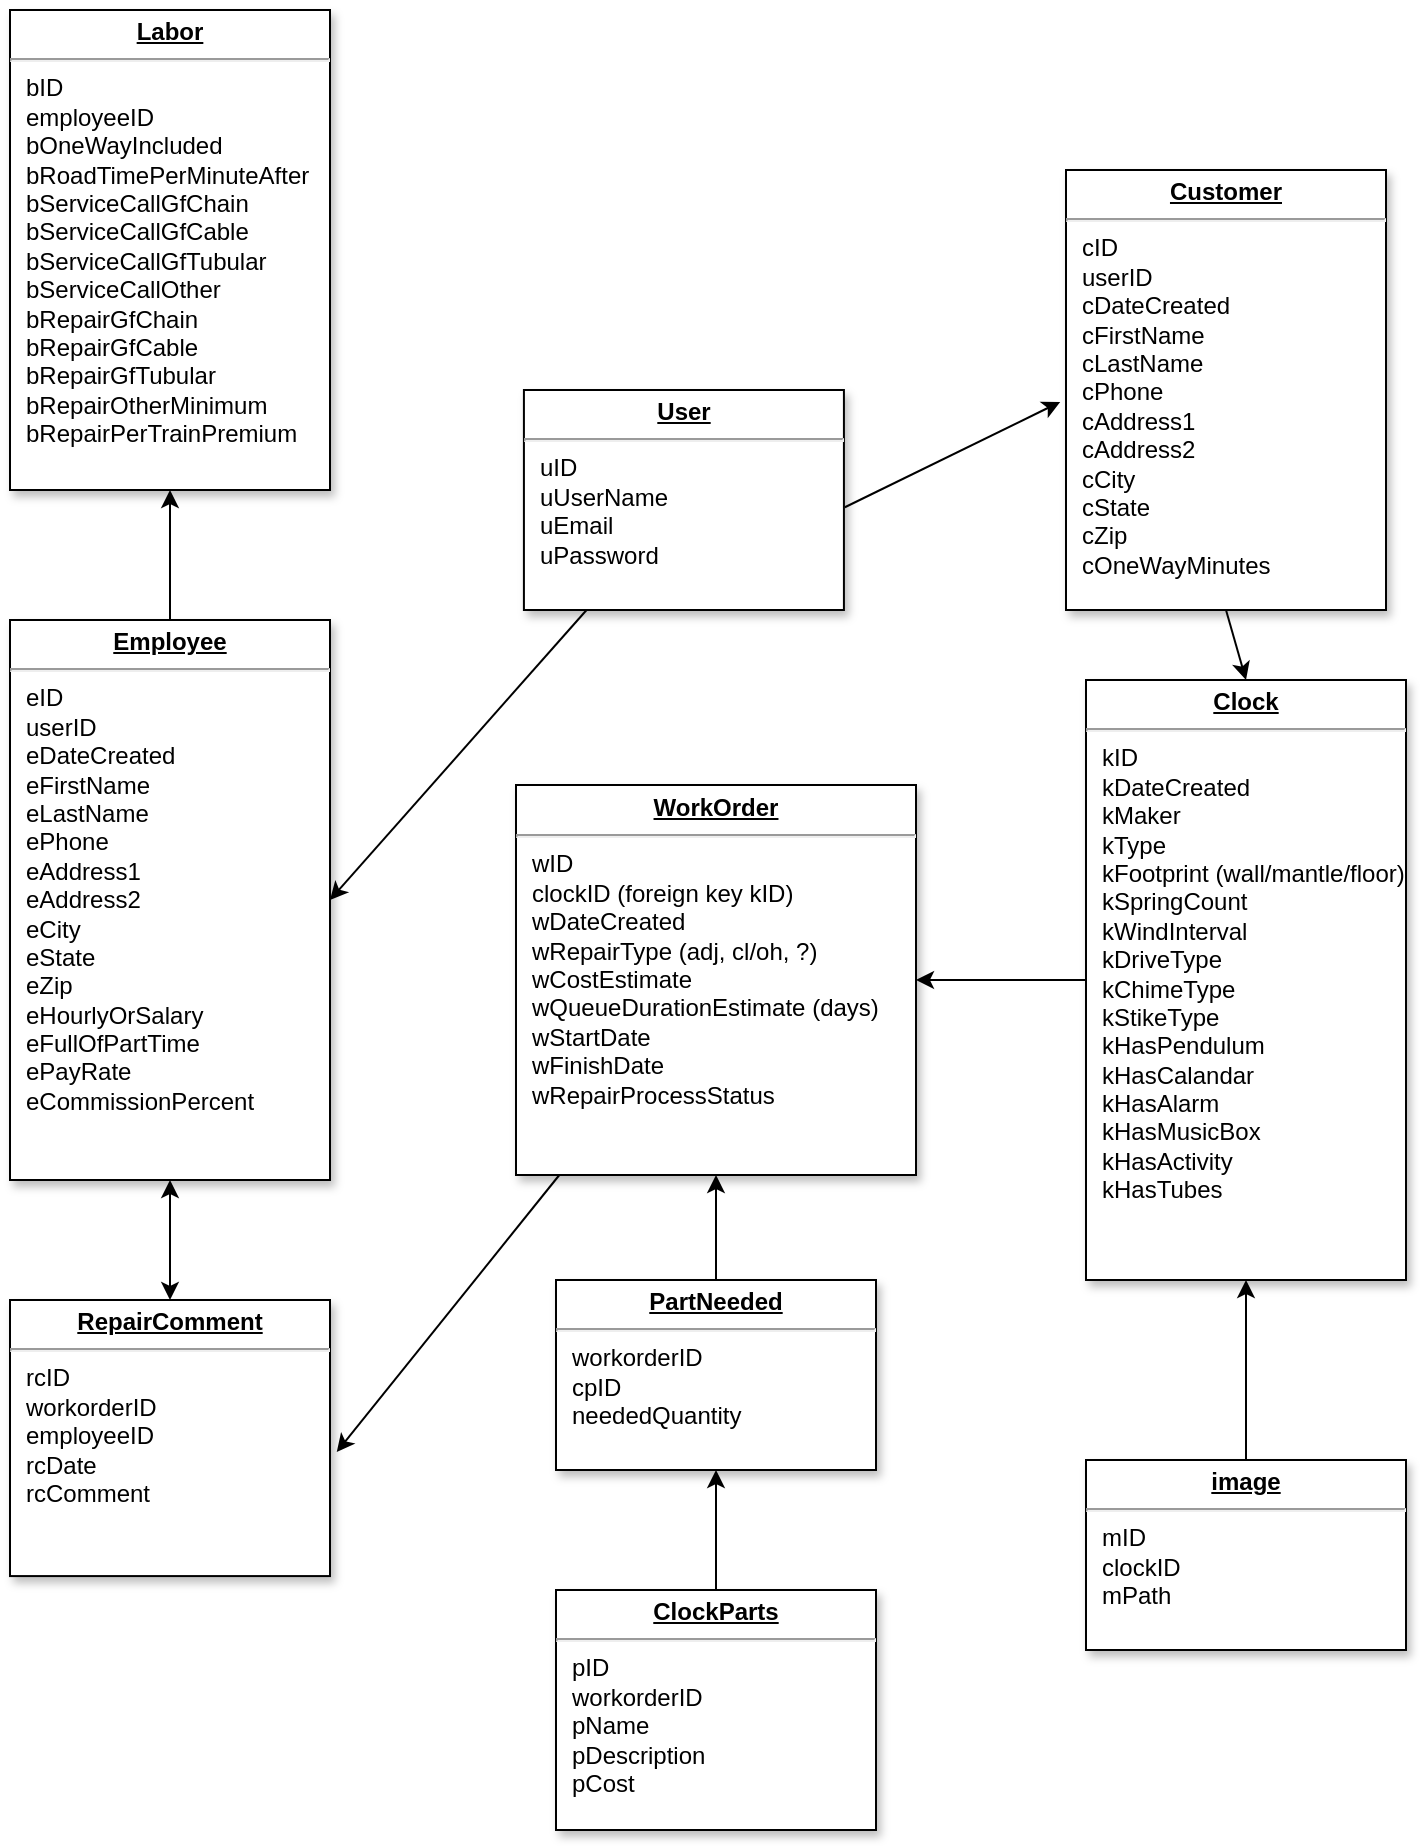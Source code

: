 <mxfile version="13.9.9" type="device"><diagram name="Page-1" id="efa7a0a1-bf9b-a30e-e6df-94a7791c09e9"><mxGraphModel dx="2114" dy="1223" grid="1" gridSize="10" guides="1" tooltips="1" connect="1" arrows="1" fold="1" page="1" pageScale="1" pageWidth="826" pageHeight="1169" background="#ffffff" math="0" shadow="0"><root><mxCell id="0"/><mxCell id="1" parent="0"/><mxCell id="22" value="&lt;p style=&quot;margin: 0px ; margin-top: 4px ; text-align: center ; text-decoration: underline&quot;&gt;&lt;b&gt;Customer&lt;/b&gt;&lt;/p&gt;&lt;hr&gt;&lt;p style=&quot;margin: 0px ; margin-left: 8px&quot;&gt;&lt;span&gt;cID&lt;/span&gt;&lt;br&gt;&lt;/p&gt;&lt;p style=&quot;margin: 0px ; margin-left: 8px&quot;&gt;&lt;span&gt;userID&lt;/span&gt;&lt;/p&gt;&lt;p style=&quot;margin: 0px ; margin-left: 8px&quot;&gt;&lt;span&gt;cDateCreated&lt;/span&gt;&lt;/p&gt;&lt;p style=&quot;margin: 0px ; margin-left: 8px&quot;&gt;cFirstName&lt;/p&gt;&lt;p style=&quot;margin: 0px ; margin-left: 8px&quot;&gt;cLastName&lt;/p&gt;&lt;p style=&quot;margin: 0px ; margin-left: 8px&quot;&gt;cPhone&lt;/p&gt;&lt;p style=&quot;margin: 0px ; margin-left: 8px&quot;&gt;cAddress1&lt;/p&gt;&lt;p style=&quot;margin: 0px ; margin-left: 8px&quot;&gt;cAddress2&lt;/p&gt;&lt;p style=&quot;margin: 0px ; margin-left: 8px&quot;&gt;cCity&lt;/p&gt;&lt;p style=&quot;margin: 0px ; margin-left: 8px&quot;&gt;cState&lt;/p&gt;&lt;p style=&quot;margin: 0px ; margin-left: 8px&quot;&gt;cZip&lt;/p&gt;&lt;p style=&quot;margin: 0px ; margin-left: 8px&quot;&gt;cOneWayMinutes&lt;/p&gt;" style="verticalAlign=top;align=left;overflow=fill;fontSize=12;fontFamily=Helvetica;html=1;shadow=1;" parent="1" vertex="1"><mxGeometry x="588" y="150" width="160" height="220" as="geometry"/></mxCell><mxCell id="27" value="&lt;p style=&quot;margin: 0px ; margin-top: 4px ; text-align: center ; text-decoration: underline&quot;&gt;&lt;strong&gt;Clock&lt;/strong&gt;&lt;/p&gt;&lt;hr&gt;&lt;p style=&quot;margin: 0px ; margin-left: 8px&quot;&gt;kID&lt;/p&gt;&lt;p style=&quot;margin: 0px ; margin-left: 8px&quot;&gt;kDateCreated&lt;/p&gt;&lt;p style=&quot;margin: 0px 0px 0px 8px&quot;&gt;kMaker&lt;/p&gt;&lt;p style=&quot;margin: 0px ; margin-left: 8px&quot;&gt;kType&lt;/p&gt;&lt;p style=&quot;margin: 0px ; margin-left: 8px&quot;&gt;kFootprint (wall/mantle/floor)&lt;/p&gt;&lt;p style=&quot;margin: 0px ; margin-left: 8px&quot;&gt;&lt;span&gt;kSpringCount&lt;/span&gt;&lt;br&gt;&lt;/p&gt;&lt;p style=&quot;margin: 0px ; margin-left: 8px&quot;&gt;kWindInterval&lt;/p&gt;&lt;p style=&quot;margin: 0px ; margin-left: 8px&quot;&gt;kDriveType&lt;/p&gt;&lt;p style=&quot;margin: 0px ; margin-left: 8px&quot;&gt;kChimeType&lt;/p&gt;&lt;p style=&quot;margin: 0px ; margin-left: 8px&quot;&gt;kStikeType&lt;/p&gt;&lt;p style=&quot;margin: 0px ; margin-left: 8px&quot;&gt;kHasPendulum&lt;/p&gt;&lt;p style=&quot;margin: 0px ; margin-left: 8px&quot;&gt;kHasCalandar&lt;/p&gt;&lt;p style=&quot;margin: 0px ; margin-left: 8px&quot;&gt;kHasAlarm&lt;/p&gt;&lt;p style=&quot;margin: 0px ; margin-left: 8px&quot;&gt;kHasMusicBox&lt;/p&gt;&lt;p style=&quot;margin: 0px ; margin-left: 8px&quot;&gt;kHasActivity&lt;/p&gt;&lt;p style=&quot;margin: 0px ; margin-left: 8px&quot;&gt;kHasTubes&lt;/p&gt;&lt;p style=&quot;margin: 0px ; margin-left: 8px&quot;&gt;&lt;br&gt;&lt;/p&gt;&lt;p style=&quot;margin: 0px ; margin-left: 8px&quot;&gt;&lt;br&gt;&lt;/p&gt;" style="verticalAlign=top;align=left;overflow=fill;fontSize=12;fontFamily=Helvetica;html=1;shadow=1;" parent="1" vertex="1"><mxGeometry x="598" y="405" width="160" height="300" as="geometry"/></mxCell><mxCell id="29" value="&lt;p style=&quot;margin: 0px ; margin-top: 4px ; text-align: center ; text-decoration: underline&quot;&gt;&lt;b&gt;User&lt;/b&gt;&lt;/p&gt;&lt;hr&gt;&lt;p style=&quot;margin: 0px ; margin-left: 8px&quot;&gt;uID&lt;/p&gt;&lt;p style=&quot;margin: 0px ; margin-left: 8px&quot;&gt;uUserName&lt;/p&gt;&lt;p style=&quot;margin: 0px ; margin-left: 8px&quot;&gt;uEmail&lt;/p&gt;&lt;p style=&quot;margin: 0px ; margin-left: 8px&quot;&gt;uPassword&lt;/p&gt;" style="verticalAlign=top;align=left;overflow=fill;fontSize=12;fontFamily=Helvetica;html=1;shadow=1;" parent="1" vertex="1"><mxGeometry x="316.96" y="260" width="160" height="110" as="geometry"/></mxCell><mxCell id="30" value="&lt;p style=&quot;margin: 0px ; margin-top: 4px ; text-align: center ; text-decoration: underline&quot;&gt;&lt;b&gt;WorkOrder&lt;/b&gt;&lt;/p&gt;&lt;hr&gt;&lt;p style=&quot;margin: 0px ; margin-left: 8px&quot;&gt;&lt;span&gt;wID&lt;/span&gt;&lt;br&gt;&lt;/p&gt;&lt;p style=&quot;margin: 0px ; margin-left: 8px&quot;&gt;&lt;span&gt;clockID (foreign key kID)&lt;/span&gt;&lt;/p&gt;&lt;p style=&quot;margin: 0px ; margin-left: 8px&quot;&gt;&lt;span&gt;wDateCreated&lt;/span&gt;&lt;/p&gt;&lt;p style=&quot;margin: 0px ; margin-left: 8px&quot;&gt;wRepairType (adj, cl/oh, ?)&lt;/p&gt;&lt;p style=&quot;margin: 0px ; margin-left: 8px&quot;&gt;wCostEstimate&lt;/p&gt;&lt;p style=&quot;margin: 0px ; margin-left: 8px&quot;&gt;&lt;span&gt;wQueueDurationEstimate (days)&lt;/span&gt;&lt;br&gt;&lt;/p&gt;&lt;p style=&quot;margin: 0px ; margin-left: 8px&quot;&gt;&lt;span&gt;wStartDate&lt;/span&gt;&lt;/p&gt;&lt;p style=&quot;margin: 0px ; margin-left: 8px&quot;&gt;&lt;span&gt;wFinishDate&lt;/span&gt;&lt;/p&gt;&lt;p style=&quot;margin: 0px ; margin-left: 8px&quot;&gt;&lt;span&gt;wRepairProcessStatus&lt;/span&gt;&lt;/p&gt;&lt;p style=&quot;margin: 0px ; margin-left: 8px&quot;&gt;&lt;span&gt;&lt;br&gt;&lt;/span&gt;&lt;/p&gt;" style="verticalAlign=top;align=left;overflow=fill;fontSize=12;fontFamily=Helvetica;html=1;shadow=1;" parent="1" vertex="1"><mxGeometry x="313" y="457.5" width="200" height="195" as="geometry"/></mxCell><mxCell id="aJpc8egDLtuvPTLDa6eh-117" value="&lt;p style=&quot;margin: 0px ; margin-top: 4px ; text-align: center ; text-decoration: underline&quot;&gt;&lt;strong&gt;ClockParts&lt;/strong&gt;&lt;/p&gt;&lt;hr&gt;&lt;p style=&quot;margin: 0px ; margin-left: 8px&quot;&gt;pID&lt;/p&gt;&lt;p style=&quot;margin: 0px ; margin-left: 8px&quot;&gt;workorderID&lt;/p&gt;&lt;p style=&quot;margin: 0px ; margin-left: 8px&quot;&gt;pName&lt;/p&gt;&lt;p style=&quot;margin: 0px ; margin-left: 8px&quot;&gt;pDescription&lt;/p&gt;&lt;p style=&quot;margin: 0px ; margin-left: 8px&quot;&gt;pCost&lt;/p&gt;" style="verticalAlign=top;align=left;overflow=fill;fontSize=12;fontFamily=Helvetica;html=1;shadow=1;" parent="1" vertex="1"><mxGeometry x="333" y="860" width="160" height="120" as="geometry"/></mxCell><mxCell id="aJpc8egDLtuvPTLDa6eh-119" value="&lt;p style=&quot;margin: 0px ; margin-top: 4px ; text-align: center ; text-decoration: underline&quot;&gt;&lt;strong&gt;image&lt;/strong&gt;&lt;/p&gt;&lt;hr&gt;&lt;p style=&quot;margin: 0px ; margin-left: 8px&quot;&gt;mID&lt;/p&gt;&lt;p style=&quot;margin: 0px ; margin-left: 8px&quot;&gt;clockID&lt;/p&gt;&lt;p style=&quot;margin: 0px ; margin-left: 8px&quot;&gt;mPath&lt;/p&gt;&lt;p style=&quot;margin: 0px ; margin-left: 8px&quot;&gt;&lt;br&gt;&lt;/p&gt;" style="verticalAlign=top;align=left;overflow=fill;fontSize=12;fontFamily=Helvetica;html=1;shadow=1;" parent="1" vertex="1"><mxGeometry x="598" y="795" width="160" height="95" as="geometry"/></mxCell><mxCell id="aJpc8egDLtuvPTLDa6eh-120" value="&lt;p style=&quot;margin: 0px ; margin-top: 4px ; text-align: center ; text-decoration: underline&quot;&gt;&lt;strong&gt;PartNeeded&lt;/strong&gt;&lt;/p&gt;&lt;hr&gt;&lt;p style=&quot;margin: 0px ; margin-left: 8px&quot;&gt;&lt;span&gt;workorderID&lt;/span&gt;&lt;br&gt;&lt;/p&gt;&lt;p style=&quot;margin: 0px ; margin-left: 8px&quot;&gt;cpID&lt;/p&gt;&lt;p style=&quot;margin: 0px ; margin-left: 8px&quot;&gt;neededQuantity&lt;/p&gt;" style="verticalAlign=top;align=left;overflow=fill;fontSize=12;fontFamily=Helvetica;html=1;shadow=1;" parent="1" vertex="1"><mxGeometry x="333" y="705" width="160" height="95" as="geometry"/></mxCell><mxCell id="aJpc8egDLtuvPTLDa6eh-121" value="" style="endArrow=classic;html=1;exitX=0.5;exitY=0;exitDx=0;exitDy=0;" parent="1" source="aJpc8egDLtuvPTLDa6eh-119" target="27" edge="1"><mxGeometry width="50" height="50" relative="1" as="geometry"><mxPoint x="579.08" y="755" as="sourcePoint"/><mxPoint x="629.08" y="705" as="targetPoint"/></mxGeometry></mxCell><mxCell id="aJpc8egDLtuvPTLDa6eh-122" value="" style="endArrow=classic;html=1;exitX=0.5;exitY=0;exitDx=0;exitDy=0;" parent="1" source="aJpc8egDLtuvPTLDa6eh-120" target="30" edge="1"><mxGeometry width="50" height="50" relative="1" as="geometry"><mxPoint x="53.0" y="755" as="sourcePoint"/><mxPoint x="103.0" y="705" as="targetPoint"/></mxGeometry></mxCell><mxCell id="aJpc8egDLtuvPTLDa6eh-125" value="" style="endArrow=classic;html=1;exitX=0.5;exitY=0;exitDx=0;exitDy=0;" parent="1" source="aJpc8egDLtuvPTLDa6eh-117" target="aJpc8egDLtuvPTLDa6eh-120" edge="1"><mxGeometry width="50" height="50" relative="1" as="geometry"><mxPoint x="53.0" y="755" as="sourcePoint"/><mxPoint x="103.0" y="705" as="targetPoint"/></mxGeometry></mxCell><mxCell id="aJpc8egDLtuvPTLDa6eh-126" value="&lt;p style=&quot;margin: 0px ; margin-top: 4px ; text-align: center ; text-decoration: underline&quot;&gt;&lt;b&gt;Employee&lt;/b&gt;&lt;/p&gt;&lt;hr&gt;&lt;p style=&quot;margin: 0px ; margin-left: 8px&quot;&gt;&lt;span&gt;eID&lt;/span&gt;&lt;br&gt;&lt;/p&gt;&lt;p style=&quot;margin: 0px ; margin-left: 8px&quot;&gt;&lt;span&gt;userID&lt;/span&gt;&lt;/p&gt;&lt;p style=&quot;margin: 0px ; margin-left: 8px&quot;&gt;&lt;span&gt;eDateCreated&lt;/span&gt;&lt;/p&gt;&lt;p style=&quot;margin: 0px ; margin-left: 8px&quot;&gt;eFirstName&lt;/p&gt;&lt;p style=&quot;margin: 0px ; margin-left: 8px&quot;&gt;eLastName&lt;/p&gt;&lt;p style=&quot;margin: 0px ; margin-left: 8px&quot;&gt;ePhone&lt;/p&gt;&lt;p style=&quot;margin: 0px ; margin-left: 8px&quot;&gt;eAddress1&lt;/p&gt;&lt;p style=&quot;margin: 0px ; margin-left: 8px&quot;&gt;eAddress2&lt;/p&gt;&lt;p style=&quot;margin: 0px ; margin-left: 8px&quot;&gt;eCity&lt;/p&gt;&lt;p style=&quot;margin: 0px ; margin-left: 8px&quot;&gt;eState&lt;/p&gt;&lt;p style=&quot;margin: 0px ; margin-left: 8px&quot;&gt;eZip&lt;/p&gt;&lt;p style=&quot;margin: 0px ; margin-left: 8px&quot;&gt;eHourlyOrSalary&lt;/p&gt;&lt;p style=&quot;margin: 0px ; margin-left: 8px&quot;&gt;eFullOfPartTime&lt;/p&gt;&lt;p style=&quot;margin: 0px ; margin-left: 8px&quot;&gt;ePayRate&lt;/p&gt;&lt;p style=&quot;margin: 0px ; margin-left: 8px&quot;&gt;eCommissionPercent&lt;/p&gt;" style="verticalAlign=top;align=left;overflow=fill;fontSize=12;fontFamily=Helvetica;html=1;shadow=1;" parent="1" vertex="1"><mxGeometry x="60" y="375" width="160" height="280" as="geometry"/></mxCell><mxCell id="aJpc8egDLtuvPTLDa6eh-127" value="" style="endArrow=classic;html=1;entryX=1;entryY=0.5;entryDx=0;entryDy=0;" parent="1" source="29" target="aJpc8egDLtuvPTLDa6eh-126" edge="1"><mxGeometry width="50" height="50" relative="1" as="geometry"><mxPoint x="308" y="218" as="sourcePoint"/><mxPoint x="348" y="265" as="targetPoint"/></mxGeometry></mxCell><mxCell id="aJpc8egDLtuvPTLDa6eh-128" value="" style="endArrow=classic;html=1;exitX=1.003;exitY=0.533;exitDx=0;exitDy=0;exitPerimeter=0;entryX=-0.018;entryY=0.527;entryDx=0;entryDy=0;entryPerimeter=0;" parent="1" source="29" target="22" edge="1"><mxGeometry width="50" height="50" relative="1" as="geometry"><mxPoint x="528" y="405" as="sourcePoint"/><mxPoint x="578" y="355" as="targetPoint"/></mxGeometry></mxCell><mxCell id="aJpc8egDLtuvPTLDa6eh-129" value="" style="endArrow=classic;html=1;exitX=0.5;exitY=1;exitDx=0;exitDy=0;entryX=0.5;entryY=0;entryDx=0;entryDy=0;" parent="1" source="22" target="27" edge="1"><mxGeometry width="50" height="50" relative="1" as="geometry"><mxPoint x="668" y="275" as="sourcePoint"/><mxPoint x="768" y="255" as="targetPoint"/></mxGeometry></mxCell><mxCell id="aJpc8egDLtuvPTLDa6eh-130" value="" style="endArrow=classic;html=1;exitX=0;exitY=0.5;exitDx=0;exitDy=0;entryX=1;entryY=0.5;entryDx=0;entryDy=0;" parent="1" source="27" target="30" edge="1"><mxGeometry width="50" height="50" relative="1" as="geometry"><mxPoint x="528" y="715" as="sourcePoint"/><mxPoint x="578" y="665" as="targetPoint"/></mxGeometry></mxCell><mxCell id="aJpc8egDLtuvPTLDa6eh-131" value="&lt;p style=&quot;margin: 0px ; margin-top: 4px ; text-align: center ; text-decoration: underline&quot;&gt;&lt;strong&gt;RepairComment&lt;/strong&gt;&lt;/p&gt;&lt;hr&gt;&lt;p style=&quot;margin: 0px ; margin-left: 8px&quot;&gt;rcID&lt;/p&gt;&lt;p style=&quot;margin: 0px ; margin-left: 8px&quot;&gt;workorderID&lt;/p&gt;&lt;p style=&quot;margin: 0px ; margin-left: 8px&quot;&gt;employeeID&lt;/p&gt;&lt;p style=&quot;margin: 0px ; margin-left: 8px&quot;&gt;rcDate&lt;/p&gt;&lt;p style=&quot;margin: 0px ; margin-left: 8px&quot;&gt;rcComment&lt;/p&gt;&lt;p style=&quot;margin: 0px ; margin-left: 8px&quot;&gt;&lt;br&gt;&lt;/p&gt;" style="verticalAlign=top;align=left;overflow=fill;fontSize=12;fontFamily=Helvetica;html=1;shadow=1;" parent="1" vertex="1"><mxGeometry x="60" y="715" width="160" height="138.04" as="geometry"/></mxCell><mxCell id="aJpc8egDLtuvPTLDa6eh-132" value="" style="endArrow=classic;html=1;entryX=1.021;entryY=0.551;entryDx=0;entryDy=0;entryPerimeter=0;" parent="1" source="30" edge="1" target="aJpc8egDLtuvPTLDa6eh-131"><mxGeometry width="50" height="50" relative="1" as="geometry"><mxPoint x="225.329" y="555" as="sourcePoint"/><mxPoint x="225.329" y="505" as="targetPoint"/></mxGeometry></mxCell><mxCell id="o1l5Qoxm0oc4_WGWnv6D-112" value="" style="endArrow=classic;startArrow=classic;html=1;entryX=0.5;entryY=1;entryDx=0;entryDy=0;exitX=0.5;exitY=0;exitDx=0;exitDy=0;" parent="1" source="aJpc8egDLtuvPTLDa6eh-131" target="aJpc8egDLtuvPTLDa6eh-126" edge="1"><mxGeometry width="50" height="50" relative="1" as="geometry"><mxPoint x="112" y="690" as="sourcePoint"/><mxPoint x="162" y="640" as="targetPoint"/></mxGeometry></mxCell><mxCell id="gIn8PL9PYvM8JTwlPKgP-30" value="&lt;p style=&quot;margin: 0px ; margin-top: 4px ; text-align: center ; text-decoration: underline&quot;&gt;&lt;b&gt;Labor&lt;/b&gt;&lt;/p&gt;&lt;hr&gt;&lt;p style=&quot;margin: 0px ; margin-left: 8px&quot;&gt;bID&lt;/p&gt;&lt;p style=&quot;margin: 0px ; margin-left: 8px&quot;&gt;&lt;span&gt;employeeID&lt;/span&gt;&lt;/p&gt;&lt;p style=&quot;margin: 0px ; margin-left: 8px&quot;&gt;bOneWayIncluded&lt;/p&gt;&lt;p style=&quot;margin: 0px ; margin-left: 8px&quot;&gt;bRoadTimePerMinuteAfter&lt;/p&gt;&lt;p style=&quot;margin: 0px ; margin-left: 8px&quot;&gt;bServiceCallGfChain&lt;/p&gt;&lt;p style=&quot;margin: 0px 0px 0px 8px&quot;&gt;bServiceCallGfCable&lt;/p&gt;&lt;p style=&quot;margin: 0px 0px 0px 8px&quot;&gt;bServiceCallGfTubular&lt;/p&gt;&lt;p style=&quot;margin: 0px 0px 0px 8px&quot;&gt;bServiceCallOther&lt;/p&gt;&lt;p style=&quot;margin: 0px 0px 0px 8px&quot;&gt;bRepairGfChain&lt;/p&gt;&lt;p style=&quot;margin: 0px 0px 0px 8px&quot;&gt;bRepairGfCable&lt;/p&gt;&lt;p style=&quot;margin: 0px 0px 0px 8px&quot;&gt;bRepairGfTubular&lt;/p&gt;&lt;p style=&quot;margin: 0px 0px 0px 8px&quot;&gt;bRepairOtherMinimum&lt;/p&gt;&lt;p style=&quot;margin: 0px 0px 0px 8px&quot;&gt;bRepairPerTrainPremium&lt;/p&gt;&lt;p style=&quot;margin: 0px 0px 0px 8px&quot;&gt;&lt;br&gt;&lt;/p&gt;&lt;p style=&quot;margin: 0px 0px 0px 8px&quot;&gt;&lt;br&gt;&lt;/p&gt;&lt;p style=&quot;margin: 0px 0px 0px 8px&quot;&gt;&lt;br&gt;&lt;/p&gt;&lt;p style=&quot;margin: 0px ; margin-left: 8px&quot;&gt;&lt;br&gt;&lt;/p&gt;" style="verticalAlign=top;align=left;overflow=fill;fontSize=12;fontFamily=Helvetica;html=1;shadow=1;" vertex="1" parent="1"><mxGeometry x="60" y="70" width="160" height="240" as="geometry"/></mxCell><mxCell id="gIn8PL9PYvM8JTwlPKgP-32" value="" style="endArrow=classic;html=1;entryX=0.5;entryY=1;entryDx=0;entryDy=0;exitX=0.5;exitY=0;exitDx=0;exitDy=0;" edge="1" parent="1" source="aJpc8egDLtuvPTLDa6eh-126" target="gIn8PL9PYvM8JTwlPKgP-30"><mxGeometry width="50" height="50" relative="1" as="geometry"><mxPoint x="110" y="370" as="sourcePoint"/><mxPoint x="160" y="320" as="targetPoint"/></mxGeometry></mxCell></root></mxGraphModel></diagram></mxfile>